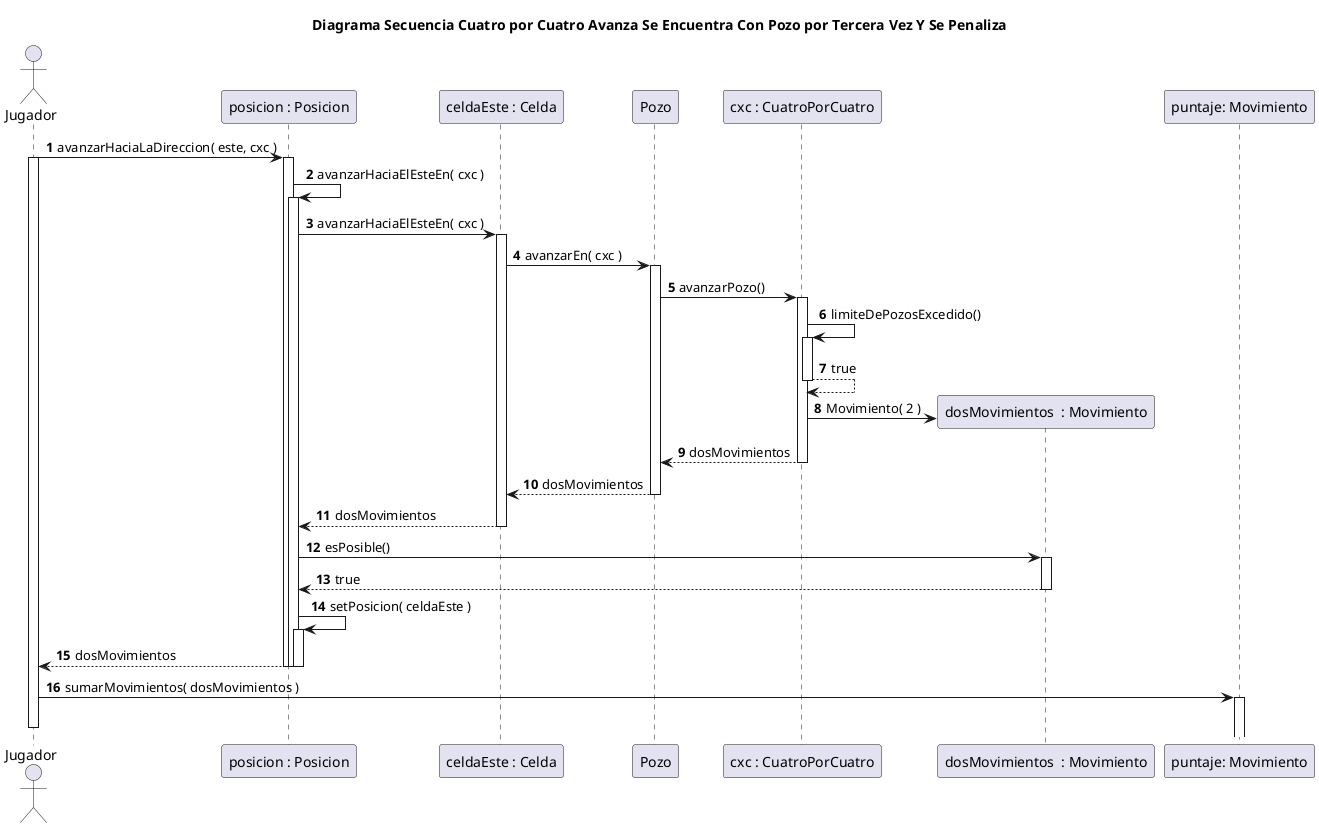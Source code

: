 @startuml
title Diagrama Secuencia Cuatro por Cuatro Avanza Se Encuentra Con Pozo por Tercera Vez Y Se Penaliza

autonumber

actor Jugador

Jugador -> "posicion : Posicion"++: avanzarHaciaLaDireccion( este, cxc )

activate Jugador
"posicion : Posicion" -> "posicion : Posicion"++: avanzarHaciaElEsteEn( cxc )
"posicion : Posicion" -> "celdaEste : Celda"++: avanzarHaciaElEsteEn( cxc )

"celdaEste : Celda" -> Pozo++: avanzarEn( cxc )
Pozo -> "cxc : CuatroPorCuatro"++: avanzarPozo()
"cxc : CuatroPorCuatro" -> "cxc : CuatroPorCuatro"++: limiteDePozosExcedido()
"cxc : CuatroPorCuatro" --> "cxc : CuatroPorCuatro"--: true
create "dosMovimientos  : Movimiento"
"cxc : CuatroPorCuatro" -> "dosMovimientos  : Movimiento": Movimiento( 2 )
"cxc : CuatroPorCuatro" --> Pozo: dosMovimientos
deactivate "cxc : CuatroPorCuatro"
Pozo --> "celdaEste : Celda": dosMovimientos
deactivate Pozo
"celdaEste : Celda" --> "posicion : Posicion": dosMovimientos
deactivate "celdaEste : Celda"

'Viola el TellDontAsk, pero no es la solucion final.
'Es para chequear que el movimiento es posible, por ejemplo,
'cuando queres pasar por un piquete con un auto. No debemos actualizar
'la posicion, ya que no podemos avanzar.

' Además planteado así, deberíamos hacerlo en cada metodo de avanzar
'porque necesitamos saber que celda es nuestra proxima posicion.
"dosMovimientos  : Movimiento" <- "posicion : Posicion"++: esPosible()
"dosMovimientos  : Movimiento" --> "posicion : Posicion": true
deactivate "dosMovimientos  : Movimiento"

"posicion : Posicion" -> "posicion : Posicion"++: setPosicion( celdaEste )
"posicion : Posicion" --> Jugador--: dosMovimientos
deactivate "posicion : Posicion"
deactivate "posicion : Posicion"
Jugador -> "puntaje: Movimiento"++: sumarMovimientos( dosMovimientos )

deactivate Jugador
@enduml